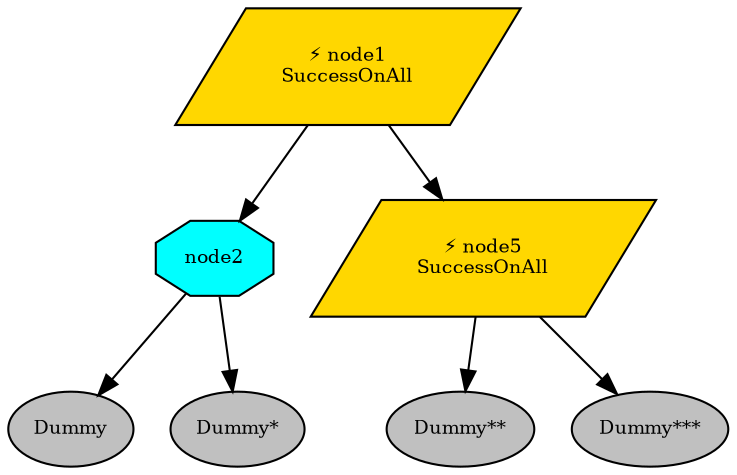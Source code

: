 digraph pastafarianism {
ordering=out;
graph [fontname="times-roman"];
node [fontname="times-roman"];
edge [fontname="times-roman"];
node1 [fillcolor=gold, fontcolor=black, fontsize=9, label="⚡ node1\nSuccessOnAll", shape=parallelogram, style=filled];
node2 [fillcolor=cyan, fontcolor=black, fontsize=9, label=node2, shape=octagon, style=filled];
node1 -> node2;
Dummy [fillcolor=gray, fontcolor=black, fontsize=9, label=Dummy, shape=ellipse, style=filled];
node2 -> Dummy;
"Dummy*" [fillcolor=gray, fontcolor=black, fontsize=9, label="Dummy*", shape=ellipse, style=filled];
node2 -> "Dummy*";
node5 [fillcolor=gold, fontcolor=black, fontsize=9, label="⚡ node5\nSuccessOnAll", shape=parallelogram, style=filled];
node1 -> node5;
"Dummy**" [fillcolor=gray, fontcolor=black, fontsize=9, label="Dummy**", shape=ellipse, style=filled];
node5 -> "Dummy**";
"Dummy***" [fillcolor=gray, fontcolor=black, fontsize=9, label="Dummy***", shape=ellipse, style=filled];
node5 -> "Dummy***";
}
